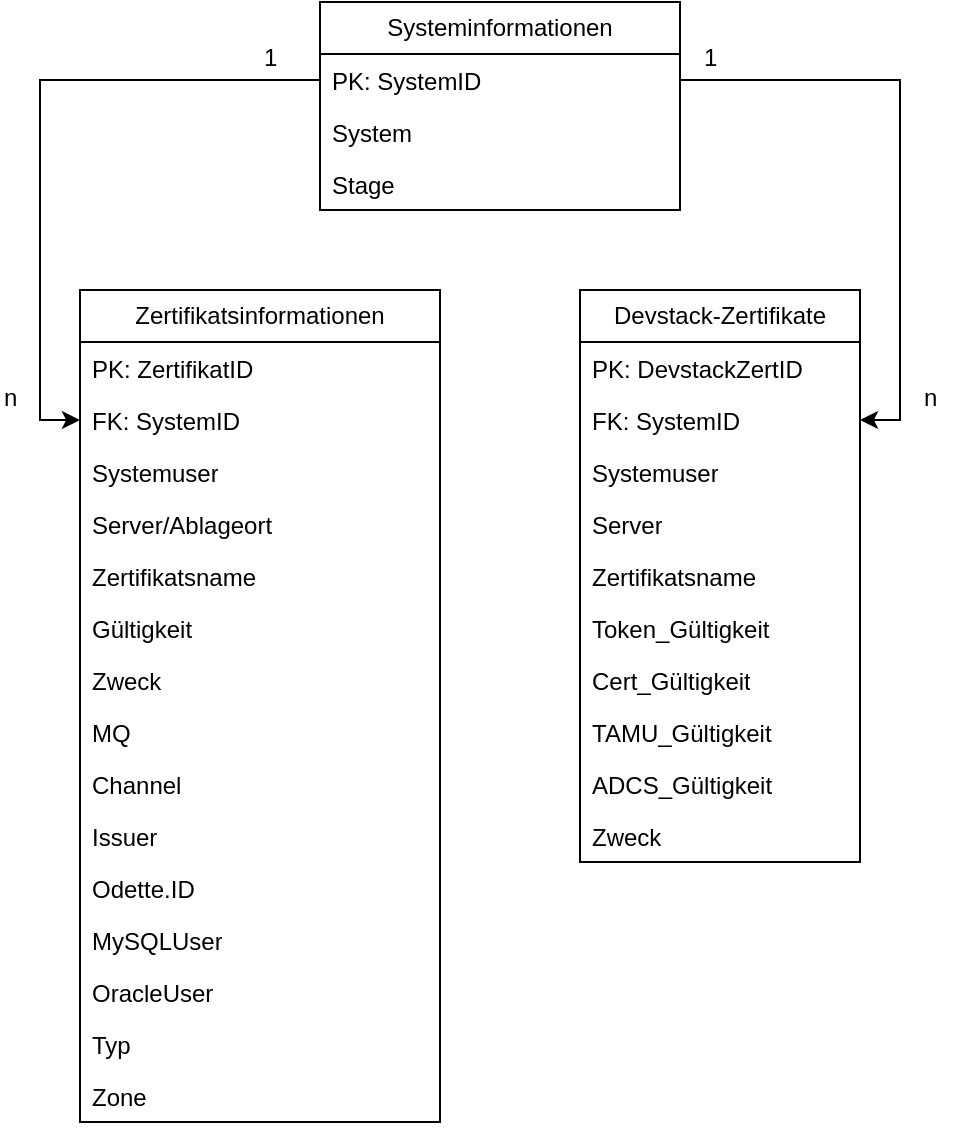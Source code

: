 <mxfile version="26.2.10">
  <diagram name="Seite-1" id="qRP7P13mejbxgGsm44m5">
    <mxGraphModel dx="908" dy="1229" grid="1" gridSize="10" guides="1" tooltips="1" connect="1" arrows="1" fold="1" page="0" pageScale="1" pageWidth="827" pageHeight="1169" math="0" shadow="0">
      <root>
        <mxCell id="0" />
        <mxCell id="1" parent="0" />
        <mxCell id="b8-gphyTWNlt5UhjgrQr-20" value="Systeminformationen" style="swimlane;fontStyle=0;childLayout=stackLayout;horizontal=1;startSize=26;fillColor=none;horizontalStack=0;resizeParent=1;resizeParentMax=0;resizeLast=0;collapsible=1;marginBottom=0;whiteSpace=wrap;html=1;" vertex="1" parent="1">
          <mxGeometry x="-70" y="-134" width="180" height="104" as="geometry">
            <mxRectangle x="-120" y="-130" width="100" height="30" as="alternateBounds" />
          </mxGeometry>
        </mxCell>
        <mxCell id="b8-gphyTWNlt5UhjgrQr-21" value="PK: SystemID" style="text;strokeColor=none;fillColor=none;align=left;verticalAlign=top;spacingLeft=4;spacingRight=4;overflow=hidden;rotatable=0;points=[[0,0.5],[1,0.5]];portConstraint=eastwest;whiteSpace=wrap;html=1;" vertex="1" parent="b8-gphyTWNlt5UhjgrQr-20">
          <mxGeometry y="26" width="180" height="26" as="geometry" />
        </mxCell>
        <mxCell id="b8-gphyTWNlt5UhjgrQr-22" value="System" style="text;strokeColor=none;fillColor=none;align=left;verticalAlign=top;spacingLeft=4;spacingRight=4;overflow=hidden;rotatable=0;points=[[0,0.5],[1,0.5]];portConstraint=eastwest;whiteSpace=wrap;html=1;" vertex="1" parent="b8-gphyTWNlt5UhjgrQr-20">
          <mxGeometry y="52" width="180" height="26" as="geometry" />
        </mxCell>
        <mxCell id="b8-gphyTWNlt5UhjgrQr-23" value="Stage" style="text;strokeColor=none;fillColor=none;align=left;verticalAlign=top;spacingLeft=4;spacingRight=4;overflow=hidden;rotatable=0;points=[[0,0.5],[1,0.5]];portConstraint=eastwest;whiteSpace=wrap;html=1;" vertex="1" parent="b8-gphyTWNlt5UhjgrQr-20">
          <mxGeometry y="78" width="180" height="26" as="geometry" />
        </mxCell>
        <mxCell id="b8-gphyTWNlt5UhjgrQr-24" value="Zertifikatsinformationen" style="swimlane;fontStyle=0;childLayout=stackLayout;horizontal=1;startSize=26;fillColor=none;horizontalStack=0;resizeParent=1;resizeParentMax=0;resizeLast=0;collapsible=1;marginBottom=0;whiteSpace=wrap;html=1;" vertex="1" parent="1">
          <mxGeometry x="-190" y="10" width="180" height="416" as="geometry">
            <mxRectangle x="-120" y="-130" width="100" height="30" as="alternateBounds" />
          </mxGeometry>
        </mxCell>
        <mxCell id="b8-gphyTWNlt5UhjgrQr-25" value="PK: ZertifikatID" style="text;strokeColor=none;fillColor=none;align=left;verticalAlign=top;spacingLeft=4;spacingRight=4;overflow=hidden;rotatable=0;points=[[0,0.5],[1,0.5]];portConstraint=eastwest;whiteSpace=wrap;html=1;" vertex="1" parent="b8-gphyTWNlt5UhjgrQr-24">
          <mxGeometry y="26" width="180" height="26" as="geometry" />
        </mxCell>
        <mxCell id="b8-gphyTWNlt5UhjgrQr-26" value="FK: SystemID" style="text;strokeColor=none;fillColor=none;align=left;verticalAlign=top;spacingLeft=4;spacingRight=4;overflow=hidden;rotatable=0;points=[[0,0.5],[1,0.5]];portConstraint=eastwest;whiteSpace=wrap;html=1;" vertex="1" parent="b8-gphyTWNlt5UhjgrQr-24">
          <mxGeometry y="52" width="180" height="26" as="geometry" />
        </mxCell>
        <mxCell id="b8-gphyTWNlt5UhjgrQr-27" value="Systemuser&lt;div&gt;&lt;br&gt;&lt;/div&gt;" style="text;strokeColor=none;fillColor=none;align=left;verticalAlign=top;spacingLeft=4;spacingRight=4;overflow=hidden;rotatable=0;points=[[0,0.5],[1,0.5]];portConstraint=eastwest;whiteSpace=wrap;html=1;" vertex="1" parent="b8-gphyTWNlt5UhjgrQr-24">
          <mxGeometry y="78" width="180" height="26" as="geometry" />
        </mxCell>
        <mxCell id="b8-gphyTWNlt5UhjgrQr-28" value="Server/Ablageort" style="text;strokeColor=none;fillColor=none;align=left;verticalAlign=top;spacingLeft=4;spacingRight=4;overflow=hidden;rotatable=0;points=[[0,0.5],[1,0.5]];portConstraint=eastwest;whiteSpace=wrap;html=1;" vertex="1" parent="b8-gphyTWNlt5UhjgrQr-24">
          <mxGeometry y="104" width="180" height="26" as="geometry" />
        </mxCell>
        <mxCell id="b8-gphyTWNlt5UhjgrQr-29" value="&lt;div&gt;Zertifikatsname&lt;/div&gt;" style="text;strokeColor=none;fillColor=none;align=left;verticalAlign=top;spacingLeft=4;spacingRight=4;overflow=hidden;rotatable=0;points=[[0,0.5],[1,0.5]];portConstraint=eastwest;whiteSpace=wrap;html=1;" vertex="1" parent="b8-gphyTWNlt5UhjgrQr-24">
          <mxGeometry y="130" width="180" height="26" as="geometry" />
        </mxCell>
        <mxCell id="b8-gphyTWNlt5UhjgrQr-30" value="Gültigkeit" style="text;strokeColor=none;fillColor=none;align=left;verticalAlign=top;spacingLeft=4;spacingRight=4;overflow=hidden;rotatable=0;points=[[0,0.5],[1,0.5]];portConstraint=eastwest;whiteSpace=wrap;html=1;" vertex="1" parent="b8-gphyTWNlt5UhjgrQr-24">
          <mxGeometry y="156" width="180" height="26" as="geometry" />
        </mxCell>
        <mxCell id="b8-gphyTWNlt5UhjgrQr-31" value="Zweck" style="text;strokeColor=none;fillColor=none;align=left;verticalAlign=top;spacingLeft=4;spacingRight=4;overflow=hidden;rotatable=0;points=[[0,0.5],[1,0.5]];portConstraint=eastwest;whiteSpace=wrap;html=1;" vertex="1" parent="b8-gphyTWNlt5UhjgrQr-24">
          <mxGeometry y="182" width="180" height="26" as="geometry" />
        </mxCell>
        <mxCell id="b8-gphyTWNlt5UhjgrQr-32" value="MQ" style="text;strokeColor=none;fillColor=none;align=left;verticalAlign=top;spacingLeft=4;spacingRight=4;overflow=hidden;rotatable=0;points=[[0,0.5],[1,0.5]];portConstraint=eastwest;whiteSpace=wrap;html=1;" vertex="1" parent="b8-gphyTWNlt5UhjgrQr-24">
          <mxGeometry y="208" width="180" height="26" as="geometry" />
        </mxCell>
        <mxCell id="b8-gphyTWNlt5UhjgrQr-33" value="Channel" style="text;strokeColor=none;fillColor=none;align=left;verticalAlign=top;spacingLeft=4;spacingRight=4;overflow=hidden;rotatable=0;points=[[0,0.5],[1,0.5]];portConstraint=eastwest;whiteSpace=wrap;html=1;" vertex="1" parent="b8-gphyTWNlt5UhjgrQr-24">
          <mxGeometry y="234" width="180" height="26" as="geometry" />
        </mxCell>
        <mxCell id="b8-gphyTWNlt5UhjgrQr-34" value="Issuer" style="text;strokeColor=none;fillColor=none;align=left;verticalAlign=top;spacingLeft=4;spacingRight=4;overflow=hidden;rotatable=0;points=[[0,0.5],[1,0.5]];portConstraint=eastwest;whiteSpace=wrap;html=1;" vertex="1" parent="b8-gphyTWNlt5UhjgrQr-24">
          <mxGeometry y="260" width="180" height="26" as="geometry" />
        </mxCell>
        <mxCell id="b8-gphyTWNlt5UhjgrQr-35" value="Odette.ID" style="text;strokeColor=none;fillColor=none;align=left;verticalAlign=top;spacingLeft=4;spacingRight=4;overflow=hidden;rotatable=0;points=[[0,0.5],[1,0.5]];portConstraint=eastwest;whiteSpace=wrap;html=1;" vertex="1" parent="b8-gphyTWNlt5UhjgrQr-24">
          <mxGeometry y="286" width="180" height="26" as="geometry" />
        </mxCell>
        <mxCell id="b8-gphyTWNlt5UhjgrQr-36" value="MySQLUser" style="text;strokeColor=none;fillColor=none;align=left;verticalAlign=top;spacingLeft=4;spacingRight=4;overflow=hidden;rotatable=0;points=[[0,0.5],[1,0.5]];portConstraint=eastwest;whiteSpace=wrap;html=1;" vertex="1" parent="b8-gphyTWNlt5UhjgrQr-24">
          <mxGeometry y="312" width="180" height="26" as="geometry" />
        </mxCell>
        <mxCell id="b8-gphyTWNlt5UhjgrQr-37" value="OracleUser" style="text;strokeColor=none;fillColor=none;align=left;verticalAlign=top;spacingLeft=4;spacingRight=4;overflow=hidden;rotatable=0;points=[[0,0.5],[1,0.5]];portConstraint=eastwest;whiteSpace=wrap;html=1;" vertex="1" parent="b8-gphyTWNlt5UhjgrQr-24">
          <mxGeometry y="338" width="180" height="26" as="geometry" />
        </mxCell>
        <mxCell id="b8-gphyTWNlt5UhjgrQr-38" value="Typ&lt;div&gt;&lt;br&gt;&lt;/div&gt;&lt;div&gt;&lt;br&gt;&lt;/div&gt;" style="text;strokeColor=none;fillColor=none;align=left;verticalAlign=top;spacingLeft=4;spacingRight=4;overflow=hidden;rotatable=0;points=[[0,0.5],[1,0.5]];portConstraint=eastwest;whiteSpace=wrap;html=1;" vertex="1" parent="b8-gphyTWNlt5UhjgrQr-24">
          <mxGeometry y="364" width="180" height="26" as="geometry" />
        </mxCell>
        <mxCell id="b8-gphyTWNlt5UhjgrQr-39" value="Zone" style="text;strokeColor=none;fillColor=none;align=left;verticalAlign=top;spacingLeft=4;spacingRight=4;overflow=hidden;rotatable=0;points=[[0,0.5],[1,0.5]];portConstraint=eastwest;whiteSpace=wrap;html=1;" vertex="1" parent="b8-gphyTWNlt5UhjgrQr-24">
          <mxGeometry y="390" width="180" height="26" as="geometry" />
        </mxCell>
        <mxCell id="b8-gphyTWNlt5UhjgrQr-56" value="Devstack-Zertifikate" style="swimlane;fontStyle=0;childLayout=stackLayout;horizontal=1;startSize=26;fillColor=none;horizontalStack=0;resizeParent=1;resizeParentMax=0;resizeLast=0;collapsible=1;marginBottom=0;whiteSpace=wrap;html=1;" vertex="1" parent="1">
          <mxGeometry x="60" y="10" width="140" height="286" as="geometry">
            <mxRectangle x="-120" y="-130" width="100" height="30" as="alternateBounds" />
          </mxGeometry>
        </mxCell>
        <mxCell id="b8-gphyTWNlt5UhjgrQr-57" value="PK: DevstackZertID" style="text;strokeColor=none;fillColor=none;align=left;verticalAlign=top;spacingLeft=4;spacingRight=4;overflow=hidden;rotatable=0;points=[[0,0.5],[1,0.5]];portConstraint=eastwest;whiteSpace=wrap;html=1;" vertex="1" parent="b8-gphyTWNlt5UhjgrQr-56">
          <mxGeometry y="26" width="140" height="26" as="geometry" />
        </mxCell>
        <mxCell id="b8-gphyTWNlt5UhjgrQr-58" value="FK: SystemID" style="text;strokeColor=none;fillColor=none;align=left;verticalAlign=top;spacingLeft=4;spacingRight=4;overflow=hidden;rotatable=0;points=[[0,0.5],[1,0.5]];portConstraint=eastwest;whiteSpace=wrap;html=1;" vertex="1" parent="b8-gphyTWNlt5UhjgrQr-56">
          <mxGeometry y="52" width="140" height="26" as="geometry" />
        </mxCell>
        <mxCell id="b8-gphyTWNlt5UhjgrQr-60" value="Systemuser" style="text;strokeColor=none;fillColor=none;align=left;verticalAlign=top;spacingLeft=4;spacingRight=4;overflow=hidden;rotatable=0;points=[[0,0.5],[1,0.5]];portConstraint=eastwest;whiteSpace=wrap;html=1;" vertex="1" parent="b8-gphyTWNlt5UhjgrQr-56">
          <mxGeometry y="78" width="140" height="26" as="geometry" />
        </mxCell>
        <mxCell id="b8-gphyTWNlt5UhjgrQr-61" value="Server" style="text;strokeColor=none;fillColor=none;align=left;verticalAlign=top;spacingLeft=4;spacingRight=4;overflow=hidden;rotatable=0;points=[[0,0.5],[1,0.5]];portConstraint=eastwest;whiteSpace=wrap;html=1;" vertex="1" parent="b8-gphyTWNlt5UhjgrQr-56">
          <mxGeometry y="104" width="140" height="26" as="geometry" />
        </mxCell>
        <mxCell id="b8-gphyTWNlt5UhjgrQr-62" value="Zertifikatsname" style="text;strokeColor=none;fillColor=none;align=left;verticalAlign=top;spacingLeft=4;spacingRight=4;overflow=hidden;rotatable=0;points=[[0,0.5],[1,0.5]];portConstraint=eastwest;whiteSpace=wrap;html=1;" vertex="1" parent="b8-gphyTWNlt5UhjgrQr-56">
          <mxGeometry y="130" width="140" height="26" as="geometry" />
        </mxCell>
        <mxCell id="b8-gphyTWNlt5UhjgrQr-65" value="Token_Gültigkeit" style="text;strokeColor=none;fillColor=none;align=left;verticalAlign=top;spacingLeft=4;spacingRight=4;overflow=hidden;rotatable=0;points=[[0,0.5],[1,0.5]];portConstraint=eastwest;whiteSpace=wrap;html=1;" vertex="1" parent="b8-gphyTWNlt5UhjgrQr-56">
          <mxGeometry y="156" width="140" height="26" as="geometry" />
        </mxCell>
        <mxCell id="b8-gphyTWNlt5UhjgrQr-66" value="Cert_Gültigkeit" style="text;strokeColor=none;fillColor=none;align=left;verticalAlign=top;spacingLeft=4;spacingRight=4;overflow=hidden;rotatable=0;points=[[0,0.5],[1,0.5]];portConstraint=eastwest;whiteSpace=wrap;html=1;" vertex="1" parent="b8-gphyTWNlt5UhjgrQr-56">
          <mxGeometry y="182" width="140" height="26" as="geometry" />
        </mxCell>
        <mxCell id="b8-gphyTWNlt5UhjgrQr-67" value="TAMU_Gültigkeit" style="text;strokeColor=none;fillColor=none;align=left;verticalAlign=top;spacingLeft=4;spacingRight=4;overflow=hidden;rotatable=0;points=[[0,0.5],[1,0.5]];portConstraint=eastwest;whiteSpace=wrap;html=1;" vertex="1" parent="b8-gphyTWNlt5UhjgrQr-56">
          <mxGeometry y="208" width="140" height="26" as="geometry" />
        </mxCell>
        <mxCell id="b8-gphyTWNlt5UhjgrQr-68" value="ADCS_Gültigkeit" style="text;strokeColor=none;fillColor=none;align=left;verticalAlign=top;spacingLeft=4;spacingRight=4;overflow=hidden;rotatable=0;points=[[0,0.5],[1,0.5]];portConstraint=eastwest;whiteSpace=wrap;html=1;" vertex="1" parent="b8-gphyTWNlt5UhjgrQr-56">
          <mxGeometry y="234" width="140" height="26" as="geometry" />
        </mxCell>
        <mxCell id="b8-gphyTWNlt5UhjgrQr-70" value="Zweck" style="text;strokeColor=none;fillColor=none;align=left;verticalAlign=top;spacingLeft=4;spacingRight=4;overflow=hidden;rotatable=0;points=[[0,0.5],[1,0.5]];portConstraint=eastwest;whiteSpace=wrap;html=1;" vertex="1" parent="b8-gphyTWNlt5UhjgrQr-56">
          <mxGeometry y="260" width="140" height="26" as="geometry" />
        </mxCell>
        <mxCell id="b8-gphyTWNlt5UhjgrQr-73" style="edgeStyle=orthogonalEdgeStyle;rounded=0;orthogonalLoop=1;jettySize=auto;html=1;entryX=0;entryY=0.5;entryDx=0;entryDy=0;exitX=0;exitY=0.5;exitDx=0;exitDy=0;" edge="1" parent="1" source="b8-gphyTWNlt5UhjgrQr-21" target="b8-gphyTWNlt5UhjgrQr-26">
          <mxGeometry relative="1" as="geometry" />
        </mxCell>
        <mxCell id="b8-gphyTWNlt5UhjgrQr-74" style="edgeStyle=orthogonalEdgeStyle;rounded=0;orthogonalLoop=1;jettySize=auto;html=1;entryX=1;entryY=0.5;entryDx=0;entryDy=0;" edge="1" parent="1" source="b8-gphyTWNlt5UhjgrQr-21" target="b8-gphyTWNlt5UhjgrQr-58">
          <mxGeometry relative="1" as="geometry" />
        </mxCell>
        <mxCell id="b8-gphyTWNlt5UhjgrQr-75" value="1" style="text;html=1;whiteSpace=wrap;overflow=hidden;rounded=0;" vertex="1" parent="1">
          <mxGeometry x="-100" y="-120" width="20" height="30" as="geometry" />
        </mxCell>
        <mxCell id="b8-gphyTWNlt5UhjgrQr-78" value="n" style="text;html=1;whiteSpace=wrap;overflow=hidden;rounded=0;" vertex="1" parent="1">
          <mxGeometry x="-230" y="50" width="20" height="30" as="geometry" />
        </mxCell>
        <mxCell id="b8-gphyTWNlt5UhjgrQr-80" value="1" style="text;html=1;whiteSpace=wrap;overflow=hidden;rounded=0;" vertex="1" parent="1">
          <mxGeometry x="120" y="-120" width="20" height="30" as="geometry" />
        </mxCell>
        <mxCell id="b8-gphyTWNlt5UhjgrQr-81" value="n" style="text;html=1;whiteSpace=wrap;overflow=hidden;rounded=0;" vertex="1" parent="1">
          <mxGeometry x="230" y="50" width="20" height="30" as="geometry" />
        </mxCell>
      </root>
    </mxGraphModel>
  </diagram>
</mxfile>
